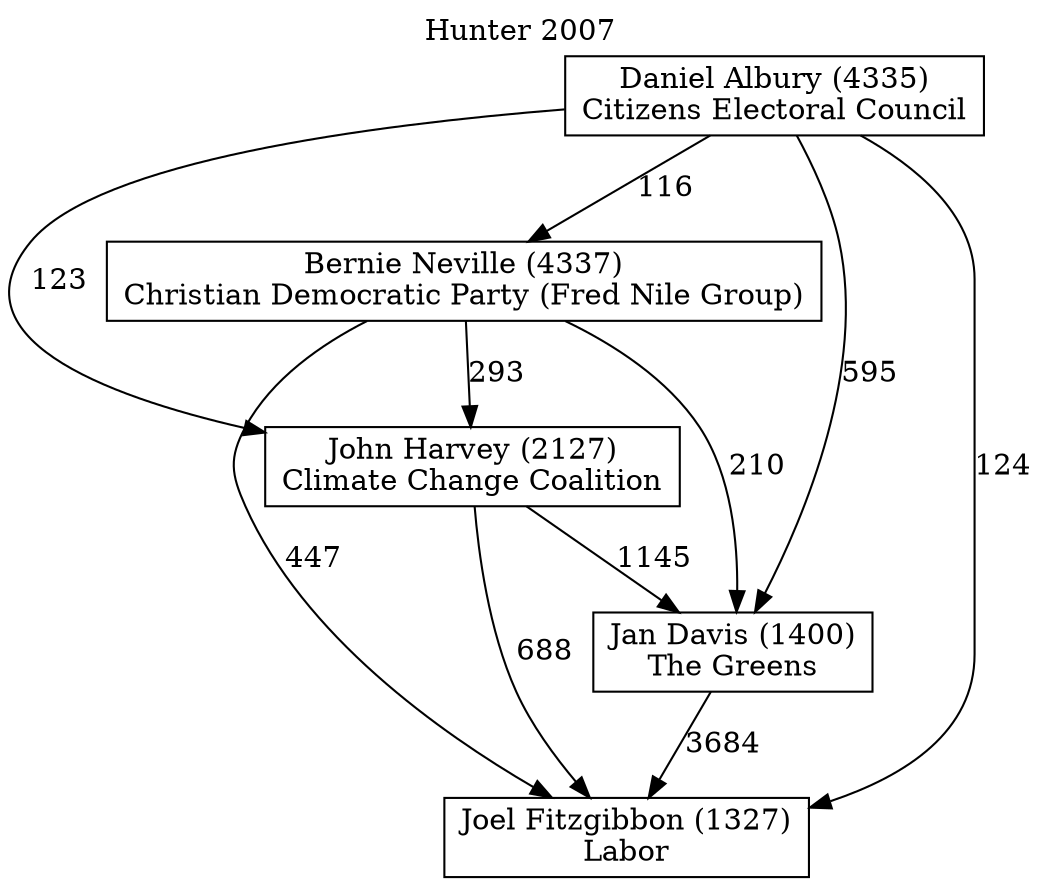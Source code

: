 // House preference flow
digraph "Joel Fitzgibbon (1327)_Hunter_2007" {
	graph [label="Hunter 2007" labelloc=t mclimit=10]
	node [shape=box]
	"Joel Fitzgibbon (1327)" [label="Joel Fitzgibbon (1327)
Labor"]
	"Jan Davis (1400)" [label="Jan Davis (1400)
The Greens"]
	"John Harvey (2127)" [label="John Harvey (2127)
Climate Change Coalition"]
	"Bernie Neville (4337)" [label="Bernie Neville (4337)
Christian Democratic Party (Fred Nile Group)"]
	"Daniel Albury (4335)" [label="Daniel Albury (4335)
Citizens Electoral Council"]
	"Jan Davis (1400)" -> "Joel Fitzgibbon (1327)" [label=3684]
	"John Harvey (2127)" -> "Jan Davis (1400)" [label=1145]
	"Bernie Neville (4337)" -> "John Harvey (2127)" [label=293]
	"Daniel Albury (4335)" -> "Bernie Neville (4337)" [label=116]
	"John Harvey (2127)" -> "Joel Fitzgibbon (1327)" [label=688]
	"Bernie Neville (4337)" -> "Joel Fitzgibbon (1327)" [label=447]
	"Daniel Albury (4335)" -> "Joel Fitzgibbon (1327)" [label=124]
	"Daniel Albury (4335)" -> "John Harvey (2127)" [label=123]
	"Bernie Neville (4337)" -> "Jan Davis (1400)" [label=210]
	"Daniel Albury (4335)" -> "Jan Davis (1400)" [label=595]
}
